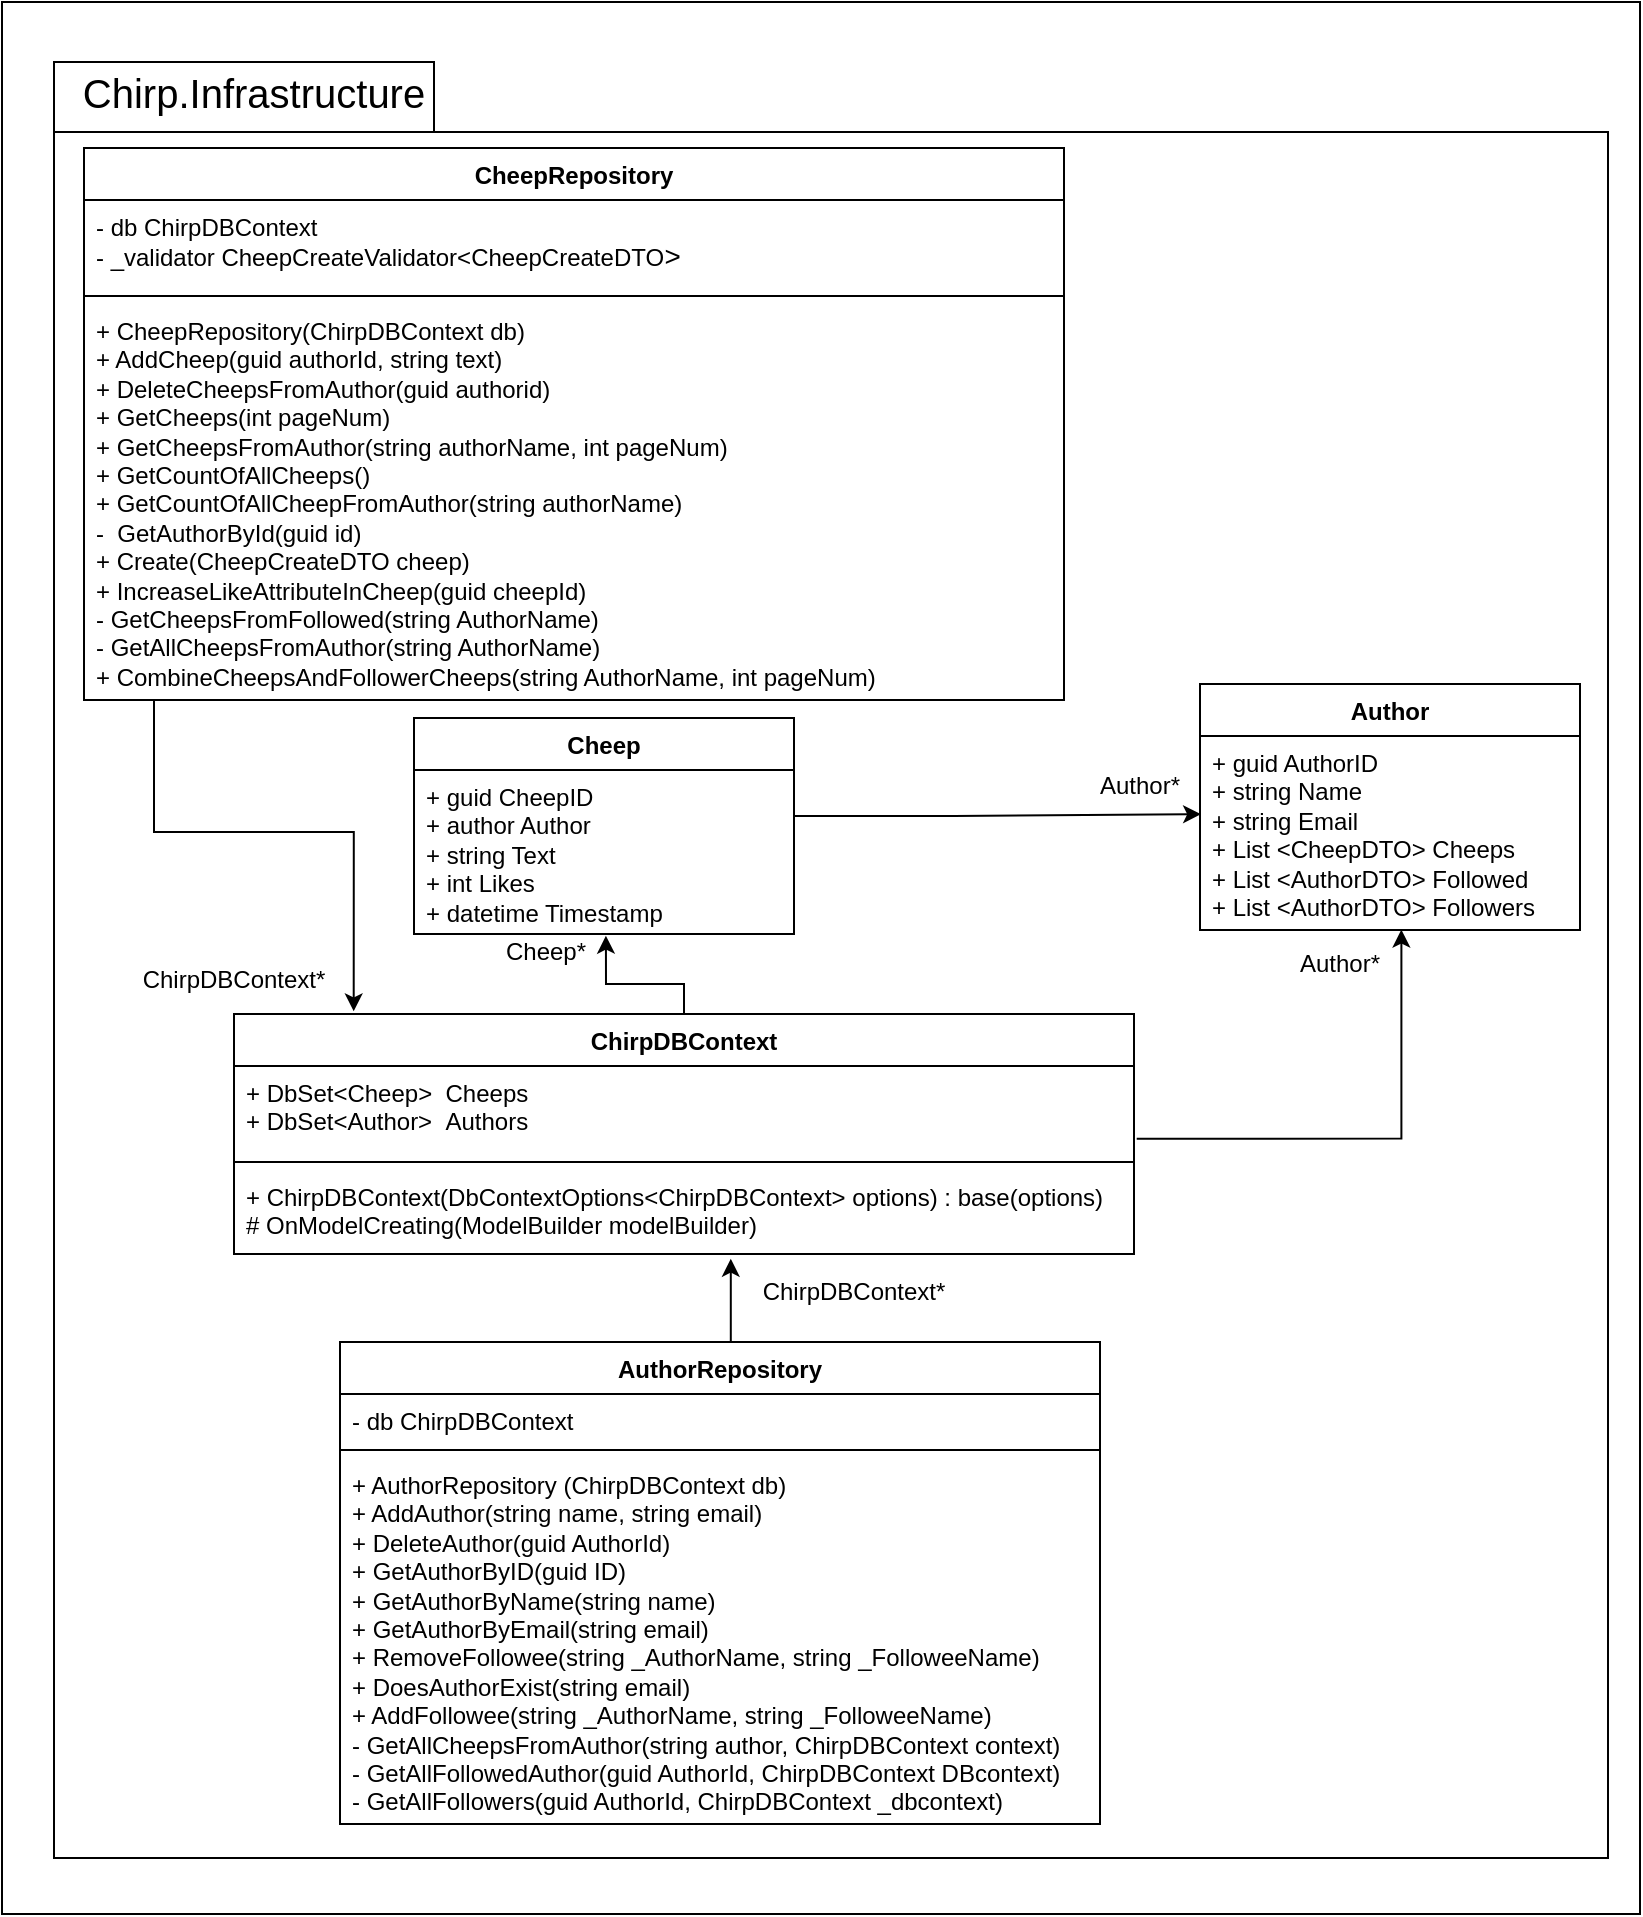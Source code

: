 <mxfile>
    <diagram id="112R7TD28rMJtDS3k_kL" name="Page-1">
        <mxGraphModel dx="812" dy="1269" grid="0" gridSize="10" guides="1" tooltips="1" connect="1" arrows="1" fold="1" page="1" pageScale="1" pageWidth="850" pageHeight="1100" background="#ffffff" math="0" shadow="0">
            <root>
                <mxCell id="0"/>
                <mxCell id="1" parent="0"/>
                <mxCell id="30" value="" style="rounded=0;whiteSpace=wrap;html=1;fillColor=none;" vertex="1" parent="1">
                    <mxGeometry x="861" y="18" width="819" height="956" as="geometry"/>
                </mxCell>
                <mxCell id="2" value="" style="shape=folder;fontStyle=1;spacingTop=10;tabWidth=190;tabHeight=35;tabPosition=left;html=1;strokeColor=#000000;fillColor=none;" vertex="1" parent="1">
                    <mxGeometry x="887" y="48" width="777" height="898" as="geometry"/>
                </mxCell>
                <mxCell id="3" value="&lt;font color=&quot;#000000&quot;&gt;Author&lt;/font&gt;" style="swimlane;fontStyle=1;align=center;verticalAlign=top;childLayout=stackLayout;horizontal=1;startSize=26;horizontalStack=0;resizeParent=1;resizeParentMax=0;resizeLast=0;collapsible=1;marginBottom=0;whiteSpace=wrap;html=1;fillColor=none;strokeColor=#000000;" vertex="1" parent="1">
                    <mxGeometry x="1460" y="359" width="190" height="123" as="geometry"/>
                </mxCell>
                <mxCell id="4" value="&lt;font color=&quot;#000000&quot;&gt;+ guid AuthorID&lt;br style=&quot;border-color: var(--border-color);&quot;&gt;+ string Name&lt;br style=&quot;border-color: var(--border-color);&quot;&gt;+ string Email&lt;br style=&quot;border-color: var(--border-color);&quot;&gt;+ List &amp;lt;CheepDTO&amp;gt; Cheeps&lt;br&gt;+ List &amp;lt;AuthorDTO&amp;gt; Followed&lt;br&gt;+ List &amp;lt;AuthorDTO&amp;gt; Followers&lt;br&gt;&lt;/font&gt;" style="text;strokeColor=none;fillColor=none;align=left;verticalAlign=top;spacingLeft=4;spacingRight=4;overflow=hidden;rotatable=0;points=[[0,0.5],[1,0.5]];portConstraint=eastwest;whiteSpace=wrap;html=1;" vertex="1" parent="3">
                    <mxGeometry y="26" width="190" height="97" as="geometry"/>
                </mxCell>
                <mxCell id="5" value="&lt;font color=&quot;#000000&quot;&gt;Cheep&lt;/font&gt;" style="swimlane;fontStyle=1;align=center;verticalAlign=top;childLayout=stackLayout;horizontal=1;startSize=26;horizontalStack=0;resizeParent=1;resizeParentMax=0;resizeLast=0;collapsible=1;marginBottom=0;whiteSpace=wrap;html=1;fillColor=none;strokeColor=#000000;" vertex="1" parent="1">
                    <mxGeometry x="1067" y="376" width="190" height="108" as="geometry"/>
                </mxCell>
                <mxCell id="6" value="&lt;font color=&quot;#000000&quot;&gt;+ guid CheepID&lt;br&gt;+ author Author&lt;br&gt;+ string Text&lt;br&gt;+ int Likes&lt;br&gt;+ datetime Timestamp&lt;/font&gt;" style="text;strokeColor=none;fillColor=none;align=left;verticalAlign=top;spacingLeft=4;spacingRight=4;overflow=hidden;rotatable=0;points=[[0,0.5],[1,0.5]];portConstraint=eastwest;whiteSpace=wrap;html=1;" vertex="1" parent="5">
                    <mxGeometry y="26" width="190" height="82" as="geometry"/>
                </mxCell>
                <mxCell id="7" style="edgeStyle=orthogonalEdgeStyle;rounded=0;orthogonalLoop=1;jettySize=auto;html=1;entryX=0.552;entryY=1.056;entryDx=0;entryDy=0;entryPerimeter=0;strokeColor=#000000;" edge="1" parent="1" source="8" target="19">
                    <mxGeometry relative="1" as="geometry">
                        <Array as="points">
                            <mxPoint x="1207" y="716"/>
                            <mxPoint x="1225" y="716"/>
                        </Array>
                    </mxGeometry>
                </mxCell>
                <mxCell id="8" value="&lt;font color=&quot;#000000&quot;&gt;AuthorRepository&lt;/font&gt;" style="swimlane;fontStyle=1;align=center;verticalAlign=top;childLayout=stackLayout;horizontal=1;startSize=26;horizontalStack=0;resizeParent=1;resizeParentMax=0;resizeLast=0;collapsible=1;marginBottom=0;whiteSpace=wrap;html=1;strokeColor=#000000;fillColor=none;" vertex="1" parent="1">
                    <mxGeometry x="1030" y="688" width="380" height="241" as="geometry"/>
                </mxCell>
                <mxCell id="9" value="&lt;font color=&quot;#000000&quot;&gt;- db&amp;nbsp;ChirpDBContext&lt;/font&gt;" style="text;strokeColor=none;fillColor=none;align=left;verticalAlign=top;spacingLeft=4;spacingRight=4;overflow=hidden;rotatable=0;points=[[0,0.5],[1,0.5]];portConstraint=eastwest;whiteSpace=wrap;html=1;" vertex="1" parent="8">
                    <mxGeometry y="26" width="380" height="24" as="geometry"/>
                </mxCell>
                <mxCell id="10" value="" style="line;strokeWidth=1;fillColor=none;align=left;verticalAlign=middle;spacingTop=-1;spacingLeft=3;spacingRight=3;rotatable=0;labelPosition=right;points=[];portConstraint=eastwest;strokeColor=inherit;" vertex="1" parent="8">
                    <mxGeometry y="50" width="380" height="8" as="geometry"/>
                </mxCell>
                <mxCell id="11" value="&lt;font color=&quot;#000000&quot;&gt;+ AuthorRepository (ChirpDBContext db)&lt;br&gt;+ AddAuthor(string name, string email)&lt;br&gt;&lt;/font&gt;&lt;span style=&quot;color: rgb(0, 0, 0);&quot;&gt;+ DeleteAuthor(guid AuthorId)&lt;/span&gt;&lt;font color=&quot;#000000&quot;&gt;&lt;br&gt;+ GetAuthorByID(guid ID)&lt;br&gt;+ GetAuthorByName(string name)&lt;br&gt;+ GetAuthorByEmail(string email)&lt;br&gt;+ RemoveFollowee(string _AuthorName, string _FolloweeName)&lt;br&gt;+ DoesAuthorExist(string email)&lt;br&gt;+ AddFollowee(string _AuthorName, string _FolloweeName)&lt;br&gt;- GetAllCheepsFromAuthor(string author, ChirpDBContext context)&lt;br&gt;- GetAllFollowedAuthor(guid AuthorId, ChirpDBContext DBcontext)&lt;br&gt;- GetAllFollowers(guid AuthorId, ChirpDBContext _dbcontext)&lt;br&gt;&lt;/font&gt;" style="text;strokeColor=none;fillColor=none;align=left;verticalAlign=top;spacingLeft=4;spacingRight=4;overflow=hidden;rotatable=0;points=[[0,0.5],[1,0.5]];portConstraint=eastwest;whiteSpace=wrap;html=1;" vertex="1" parent="8">
                    <mxGeometry y="58" width="380" height="183" as="geometry"/>
                </mxCell>
                <mxCell id="12" value="&lt;font color=&quot;#000000&quot;&gt;CheepRepository&lt;/font&gt;" style="swimlane;fontStyle=1;align=center;verticalAlign=top;childLayout=stackLayout;horizontal=1;startSize=26;horizontalStack=0;resizeParent=1;resizeParentMax=0;resizeLast=0;collapsible=1;marginBottom=0;whiteSpace=wrap;html=1;strokeColor=#000000;fillColor=none;" vertex="1" parent="1">
                    <mxGeometry x="902" y="91" width="490" height="276" as="geometry"/>
                </mxCell>
                <mxCell id="13" value="&lt;font color=&quot;#000000&quot;&gt;- db ChirpDBContext&lt;br&gt;- _validator CheepCreateValidator&amp;lt;&lt;font style=&quot;font-size: 12px;&quot;&gt;CheepCreateDTO&lt;/font&gt;&lt;span style=&quot;font-family: Consolas, &amp;quot;Courier New&amp;quot;, monospace; font-size: 14px;&quot;&gt;&amp;gt;&lt;/span&gt;&lt;/font&gt;" style="text;strokeColor=none;fillColor=none;align=left;verticalAlign=top;spacingLeft=4;spacingRight=4;overflow=hidden;rotatable=0;points=[[0,0.5],[1,0.5]];portConstraint=eastwest;whiteSpace=wrap;html=1;" vertex="1" parent="12">
                    <mxGeometry y="26" width="490" height="44" as="geometry"/>
                </mxCell>
                <mxCell id="14" value="" style="line;strokeWidth=1;fillColor=none;align=left;verticalAlign=middle;spacingTop=-1;spacingLeft=3;spacingRight=3;rotatable=0;labelPosition=right;points=[];portConstraint=eastwest;strokeColor=inherit;" vertex="1" parent="12">
                    <mxGeometry y="70" width="490" height="8" as="geometry"/>
                </mxCell>
                <mxCell id="15" value="&lt;font color=&quot;#000000&quot;&gt;&lt;font style=&quot;font-size: 12px;&quot;&gt;+&amp;nbsp;CheepRepository(ChirpDBContext db)&lt;/font&gt;&lt;br&gt;+ AddCheep(guid authorId, string text)&lt;br&gt;+ DeleteCheepsFromAuthor(guid authorid)&lt;br&gt;+ GetCheeps(int pageNum)&lt;br&gt;+ GetCheepsFromAuthor(string authorName, int pageNum)&lt;br&gt;+ GetCountOfAllCheeps()&lt;br&gt;+ GetCountOfAllCheepFromAuthor(string authorName)&lt;br&gt;-&amp;nbsp; GetAuthorById(guid id)&lt;br&gt;+ Create(CheepCreateDTO cheep)&lt;br&gt;+ IncreaseLikeAttributeInCheep(guid cheepId)&lt;br&gt;- GetCheepsFromFollowed(string AuthorName)&lt;br&gt;- GetAllCheepsFromAuthor(string AuthorName)&lt;br&gt;+ CombineCheepsAndFollowerCheeps(string AuthorName, int pageNum)&lt;br&gt;&lt;/font&gt;" style="text;strokeColor=none;fillColor=none;align=left;verticalAlign=top;spacingLeft=4;spacingRight=4;overflow=hidden;rotatable=0;points=[[0,0.5],[1,0.5]];portConstraint=eastwest;whiteSpace=wrap;html=1;" vertex="1" parent="12">
                    <mxGeometry y="78" width="490" height="198" as="geometry"/>
                </mxCell>
                <mxCell id="16" value="&lt;font color=&quot;#000000&quot;&gt;ChirpDBContext&lt;/font&gt;" style="swimlane;fontStyle=1;align=center;verticalAlign=top;childLayout=stackLayout;horizontal=1;startSize=26;horizontalStack=0;resizeParent=1;resizeParentMax=0;resizeLast=0;collapsible=1;marginBottom=0;whiteSpace=wrap;html=1;strokeColor=#000000;fillColor=none;" vertex="1" parent="1">
                    <mxGeometry x="977" y="524" width="450" height="120" as="geometry"/>
                </mxCell>
                <mxCell id="17" value="&lt;font color=&quot;#000000&quot;&gt;+&amp;nbsp;&lt;/font&gt;&lt;span style=&quot;color: rgb(0, 0, 0);&quot;&gt;DbSet&amp;lt;Cheep&amp;gt;&amp;nbsp;&amp;nbsp;&lt;/span&gt;&lt;font color=&quot;#000000&quot;&gt;Cheeps&lt;br&gt;+&amp;nbsp;&lt;/font&gt;&lt;span style=&quot;color: rgb(0, 0, 0);&quot;&gt;DbSet&amp;lt;Author&amp;gt;&amp;nbsp;&amp;nbsp;&lt;/span&gt;&lt;font color=&quot;#000000&quot;&gt;Authors&lt;/font&gt;" style="text;strokeColor=none;fillColor=none;align=left;verticalAlign=top;spacingLeft=4;spacingRight=4;overflow=hidden;rotatable=0;points=[[0,0.5],[1,0.5]];portConstraint=eastwest;whiteSpace=wrap;html=1;" vertex="1" parent="16">
                    <mxGeometry y="26" width="450" height="44" as="geometry"/>
                </mxCell>
                <mxCell id="18" value="" style="line;strokeWidth=1;fillColor=none;align=left;verticalAlign=middle;spacingTop=-1;spacingLeft=3;spacingRight=3;rotatable=0;labelPosition=right;points=[];portConstraint=eastwest;strokeColor=inherit;" vertex="1" parent="16">
                    <mxGeometry y="70" width="450" height="8" as="geometry"/>
                </mxCell>
                <mxCell id="19" value="&lt;font color=&quot;#000000&quot;&gt;+ ChirpDBContext(DbContextOptions&amp;lt;ChirpDBContext&amp;gt; options) : base(options)&lt;br&gt;# OnModelCreating(ModelBuilder modelBuilder)&lt;/font&gt;" style="text;strokeColor=none;fillColor=none;align=left;verticalAlign=top;spacingLeft=4;spacingRight=4;overflow=hidden;rotatable=0;points=[[0,0.5],[1,0.5]];portConstraint=eastwest;whiteSpace=wrap;html=1;" vertex="1" parent="16">
                    <mxGeometry y="78" width="450" height="42" as="geometry"/>
                </mxCell>
                <mxCell id="20" style="edgeStyle=orthogonalEdgeStyle;rounded=0;orthogonalLoop=1;jettySize=auto;html=1;entryX=0.133;entryY=-0.011;entryDx=0;entryDy=0;entryPerimeter=0;strokeColor=#000000;" edge="1" parent="1" source="15" target="16">
                    <mxGeometry relative="1" as="geometry">
                        <Array as="points">
                            <mxPoint x="937" y="433"/>
                            <mxPoint x="1037" y="433"/>
                        </Array>
                    </mxGeometry>
                </mxCell>
                <mxCell id="21" style="edgeStyle=orthogonalEdgeStyle;rounded=0;orthogonalLoop=1;jettySize=auto;html=1;entryX=0.505;entryY=1.01;entryDx=0;entryDy=0;entryPerimeter=0;strokeColor=#000000;" edge="1" parent="1" source="16" target="6">
                    <mxGeometry relative="1" as="geometry">
                        <Array as="points">
                            <mxPoint x="1202" y="509"/>
                            <mxPoint x="1163" y="509"/>
                        </Array>
                    </mxGeometry>
                </mxCell>
                <mxCell id="22" style="edgeStyle=orthogonalEdgeStyle;rounded=0;orthogonalLoop=1;jettySize=auto;html=1;entryX=0.53;entryY=0.998;entryDx=0;entryDy=0;entryPerimeter=0;exitX=1.003;exitY=0.826;exitDx=0;exitDy=0;exitPerimeter=0;strokeColor=#000000;" edge="1" parent="1" source="17" target="4">
                    <mxGeometry relative="1" as="geometry">
                        <Array as="points">
                            <mxPoint x="1561" y="586"/>
                        </Array>
                    </mxGeometry>
                </mxCell>
                <mxCell id="23" style="edgeStyle=orthogonalEdgeStyle;rounded=0;orthogonalLoop=1;jettySize=auto;html=1;strokeColor=#000000;entryX=0.003;entryY=0.403;entryDx=0;entryDy=0;entryPerimeter=0;" edge="1" parent="1" source="6" target="4">
                    <mxGeometry relative="1" as="geometry">
                        <Array as="points">
                            <mxPoint x="1337" y="425"/>
                            <mxPoint x="1447" y="424"/>
                        </Array>
                        <mxPoint x="1447" y="382" as="targetPoint"/>
                    </mxGeometry>
                </mxCell>
                <mxCell id="24" value="&lt;font color=&quot;#000000&quot; style=&quot;font-size: 20px;&quot;&gt;Chirp.Infrastructure&lt;/font&gt;" style="text;html=1;strokeColor=none;fillColor=none;align=center;verticalAlign=middle;whiteSpace=wrap;rounded=0;" vertex="1" parent="1">
                    <mxGeometry x="957" y="48" width="60" height="30" as="geometry"/>
                </mxCell>
                <mxCell id="25" value="&lt;font color=&quot;#000000&quot;&gt;ChirpDBContext*&lt;/font&gt;" style="text;html=1;strokeColor=none;fillColor=none;align=center;verticalAlign=middle;whiteSpace=wrap;rounded=0;" vertex="1" parent="1">
                    <mxGeometry x="947" y="492" width="60" height="30" as="geometry"/>
                </mxCell>
                <mxCell id="26" value="&lt;font color=&quot;#000000&quot;&gt;Cheep*&lt;/font&gt;" style="text;html=1;strokeColor=none;fillColor=none;align=center;verticalAlign=middle;whiteSpace=wrap;rounded=0;" vertex="1" parent="1">
                    <mxGeometry x="1103" y="478" width="60" height="30" as="geometry"/>
                </mxCell>
                <mxCell id="27" value="&lt;font color=&quot;#000000&quot;&gt;Author*&lt;/font&gt;" style="text;html=1;strokeColor=none;fillColor=none;align=center;verticalAlign=middle;whiteSpace=wrap;rounded=0;" vertex="1" parent="1">
                    <mxGeometry x="1500" y="484" width="60" height="30" as="geometry"/>
                </mxCell>
                <mxCell id="28" value="&lt;font color=&quot;#000000&quot;&gt;ChirpDBContext*&lt;/font&gt;" style="text;html=1;strokeColor=none;fillColor=none;align=center;verticalAlign=middle;whiteSpace=wrap;rounded=0;" vertex="1" parent="1">
                    <mxGeometry x="1257" y="647.5" width="60" height="30" as="geometry"/>
                </mxCell>
                <mxCell id="29" value="&lt;font color=&quot;#000000&quot;&gt;Author*&lt;/font&gt;" style="text;html=1;strokeColor=none;fillColor=none;align=center;verticalAlign=middle;whiteSpace=wrap;rounded=0;" vertex="1" parent="1">
                    <mxGeometry x="1400" y="395" width="60" height="30" as="geometry"/>
                </mxCell>
            </root>
        </mxGraphModel>
    </diagram>
</mxfile>